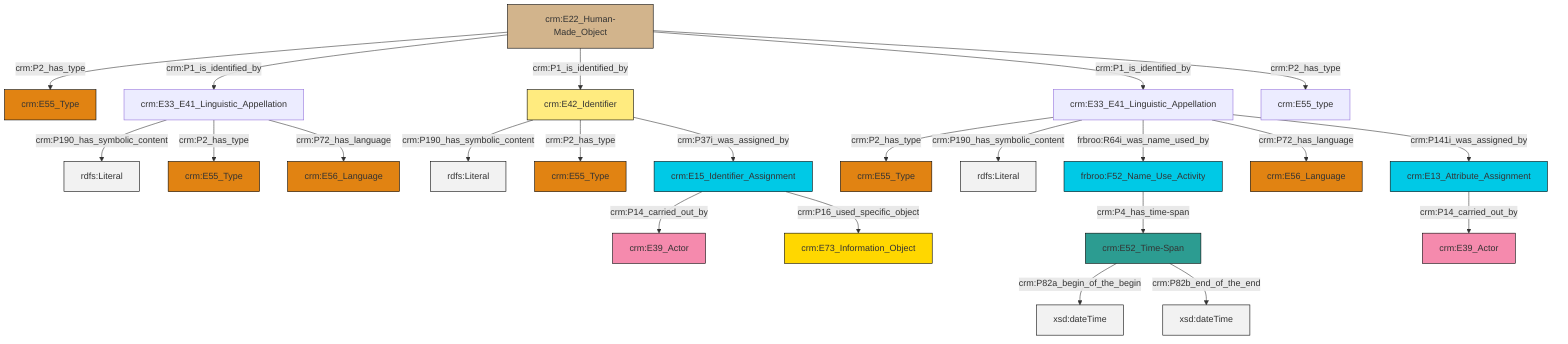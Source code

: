 graph TD
classDef Literal fill:#f2f2f2,stroke:#000000;
classDef CRM_Entity fill:#FFFFFF,stroke:#000000;
classDef Temporal_Entity fill:#00C9E6, stroke:#000000;
classDef Type fill:#E18312, stroke:#000000;
classDef Time-Span fill:#2C9C91, stroke:#000000;
classDef Appellation fill:#FFEB7F, stroke:#000000;
classDef Place fill:#008836, stroke:#000000;
classDef Persistent_Item fill:#B266B2, stroke:#000000;
classDef Conceptual_Object fill:#FFD700, stroke:#000000;
classDef Physical_Thing fill:#D2B48C, stroke:#000000;
classDef Actor fill:#f58aad, stroke:#000000;
classDef PC_Classes fill:#4ce600, stroke:#000000;
classDef Multi fill:#cccccc,stroke:#000000;

2["crm:E42_Identifier"]:::Appellation -->|crm:P190_has_symbolic_content| 3[rdfs:Literal]:::Literal
2["crm:E42_Identifier"]:::Appellation -->|crm:P2_has_type| 4["crm:E55_Type"]:::Type
5["crm:E15_Identifier_Assignment"]:::Temporal_Entity -->|crm:P14_carried_out_by| 6["crm:E39_Actor"]:::Actor
9["frbroo:F52_Name_Use_Activity"]:::Temporal_Entity -->|crm:P4_has_time-span| 10["crm:E52_Time-Span"]:::Time-Span
11["crm:E33_E41_Linguistic_Appellation"]:::Default -->|crm:P190_has_symbolic_content| 12[rdfs:Literal]:::Literal
16["crm:E22_Human-Made_Object"]:::Physical_Thing -->|crm:P2_has_type| 17["crm:E55_Type"]:::Type
19["crm:E33_E41_Linguistic_Appellation"]:::Default -->|crm:P2_has_type| 7["crm:E55_Type"]:::Type
16["crm:E22_Human-Made_Object"]:::Physical_Thing -->|crm:P1_is_identified_by| 11["crm:E33_E41_Linguistic_Appellation"]:::Default
16["crm:E22_Human-Made_Object"]:::Physical_Thing -->|crm:P1_is_identified_by| 2["crm:E42_Identifier"]:::Appellation
11["crm:E33_E41_Linguistic_Appellation"]:::Default -->|crm:P2_has_type| 13["crm:E55_Type"]:::Type
5["crm:E15_Identifier_Assignment"]:::Temporal_Entity -->|crm:P16_used_specific_object| 20["crm:E73_Information_Object"]:::Conceptual_Object
19["crm:E33_E41_Linguistic_Appellation"]:::Default -->|crm:P190_has_symbolic_content| 24[rdfs:Literal]:::Literal
10["crm:E52_Time-Span"]:::Time-Span -->|crm:P82a_begin_of_the_begin| 25[xsd:dateTime]:::Literal
10["crm:E52_Time-Span"]:::Time-Span -->|crm:P82b_end_of_the_end| 32[xsd:dateTime]:::Literal
2["crm:E42_Identifier"]:::Appellation -->|crm:P37i_was_assigned_by| 5["crm:E15_Identifier_Assignment"]:::Temporal_Entity
11["crm:E33_E41_Linguistic_Appellation"]:::Default -->|crm:P72_has_language| 33["crm:E56_Language"]:::Type
19["crm:E33_E41_Linguistic_Appellation"]:::Default -->|frbroo:R64i_was_name_used_by| 9["frbroo:F52_Name_Use_Activity"]:::Temporal_Entity
16["crm:E22_Human-Made_Object"]:::Physical_Thing -->|crm:P1_is_identified_by| 19["crm:E33_E41_Linguistic_Appellation"]:::Default
16["crm:E22_Human-Made_Object"]:::Physical_Thing -->|crm:P2_has_type| 39["crm:E55_type"]:::Default
36["crm:E13_Attribute_Assignment"]:::Temporal_Entity -->|crm:P14_carried_out_by| 0["crm:E39_Actor"]:::Actor
19["crm:E33_E41_Linguistic_Appellation"]:::Default -->|crm:P72_has_language| 34["crm:E56_Language"]:::Type
19["crm:E33_E41_Linguistic_Appellation"]:::Default -->|crm:P141i_was_assigned_by| 36["crm:E13_Attribute_Assignment"]:::Temporal_Entity